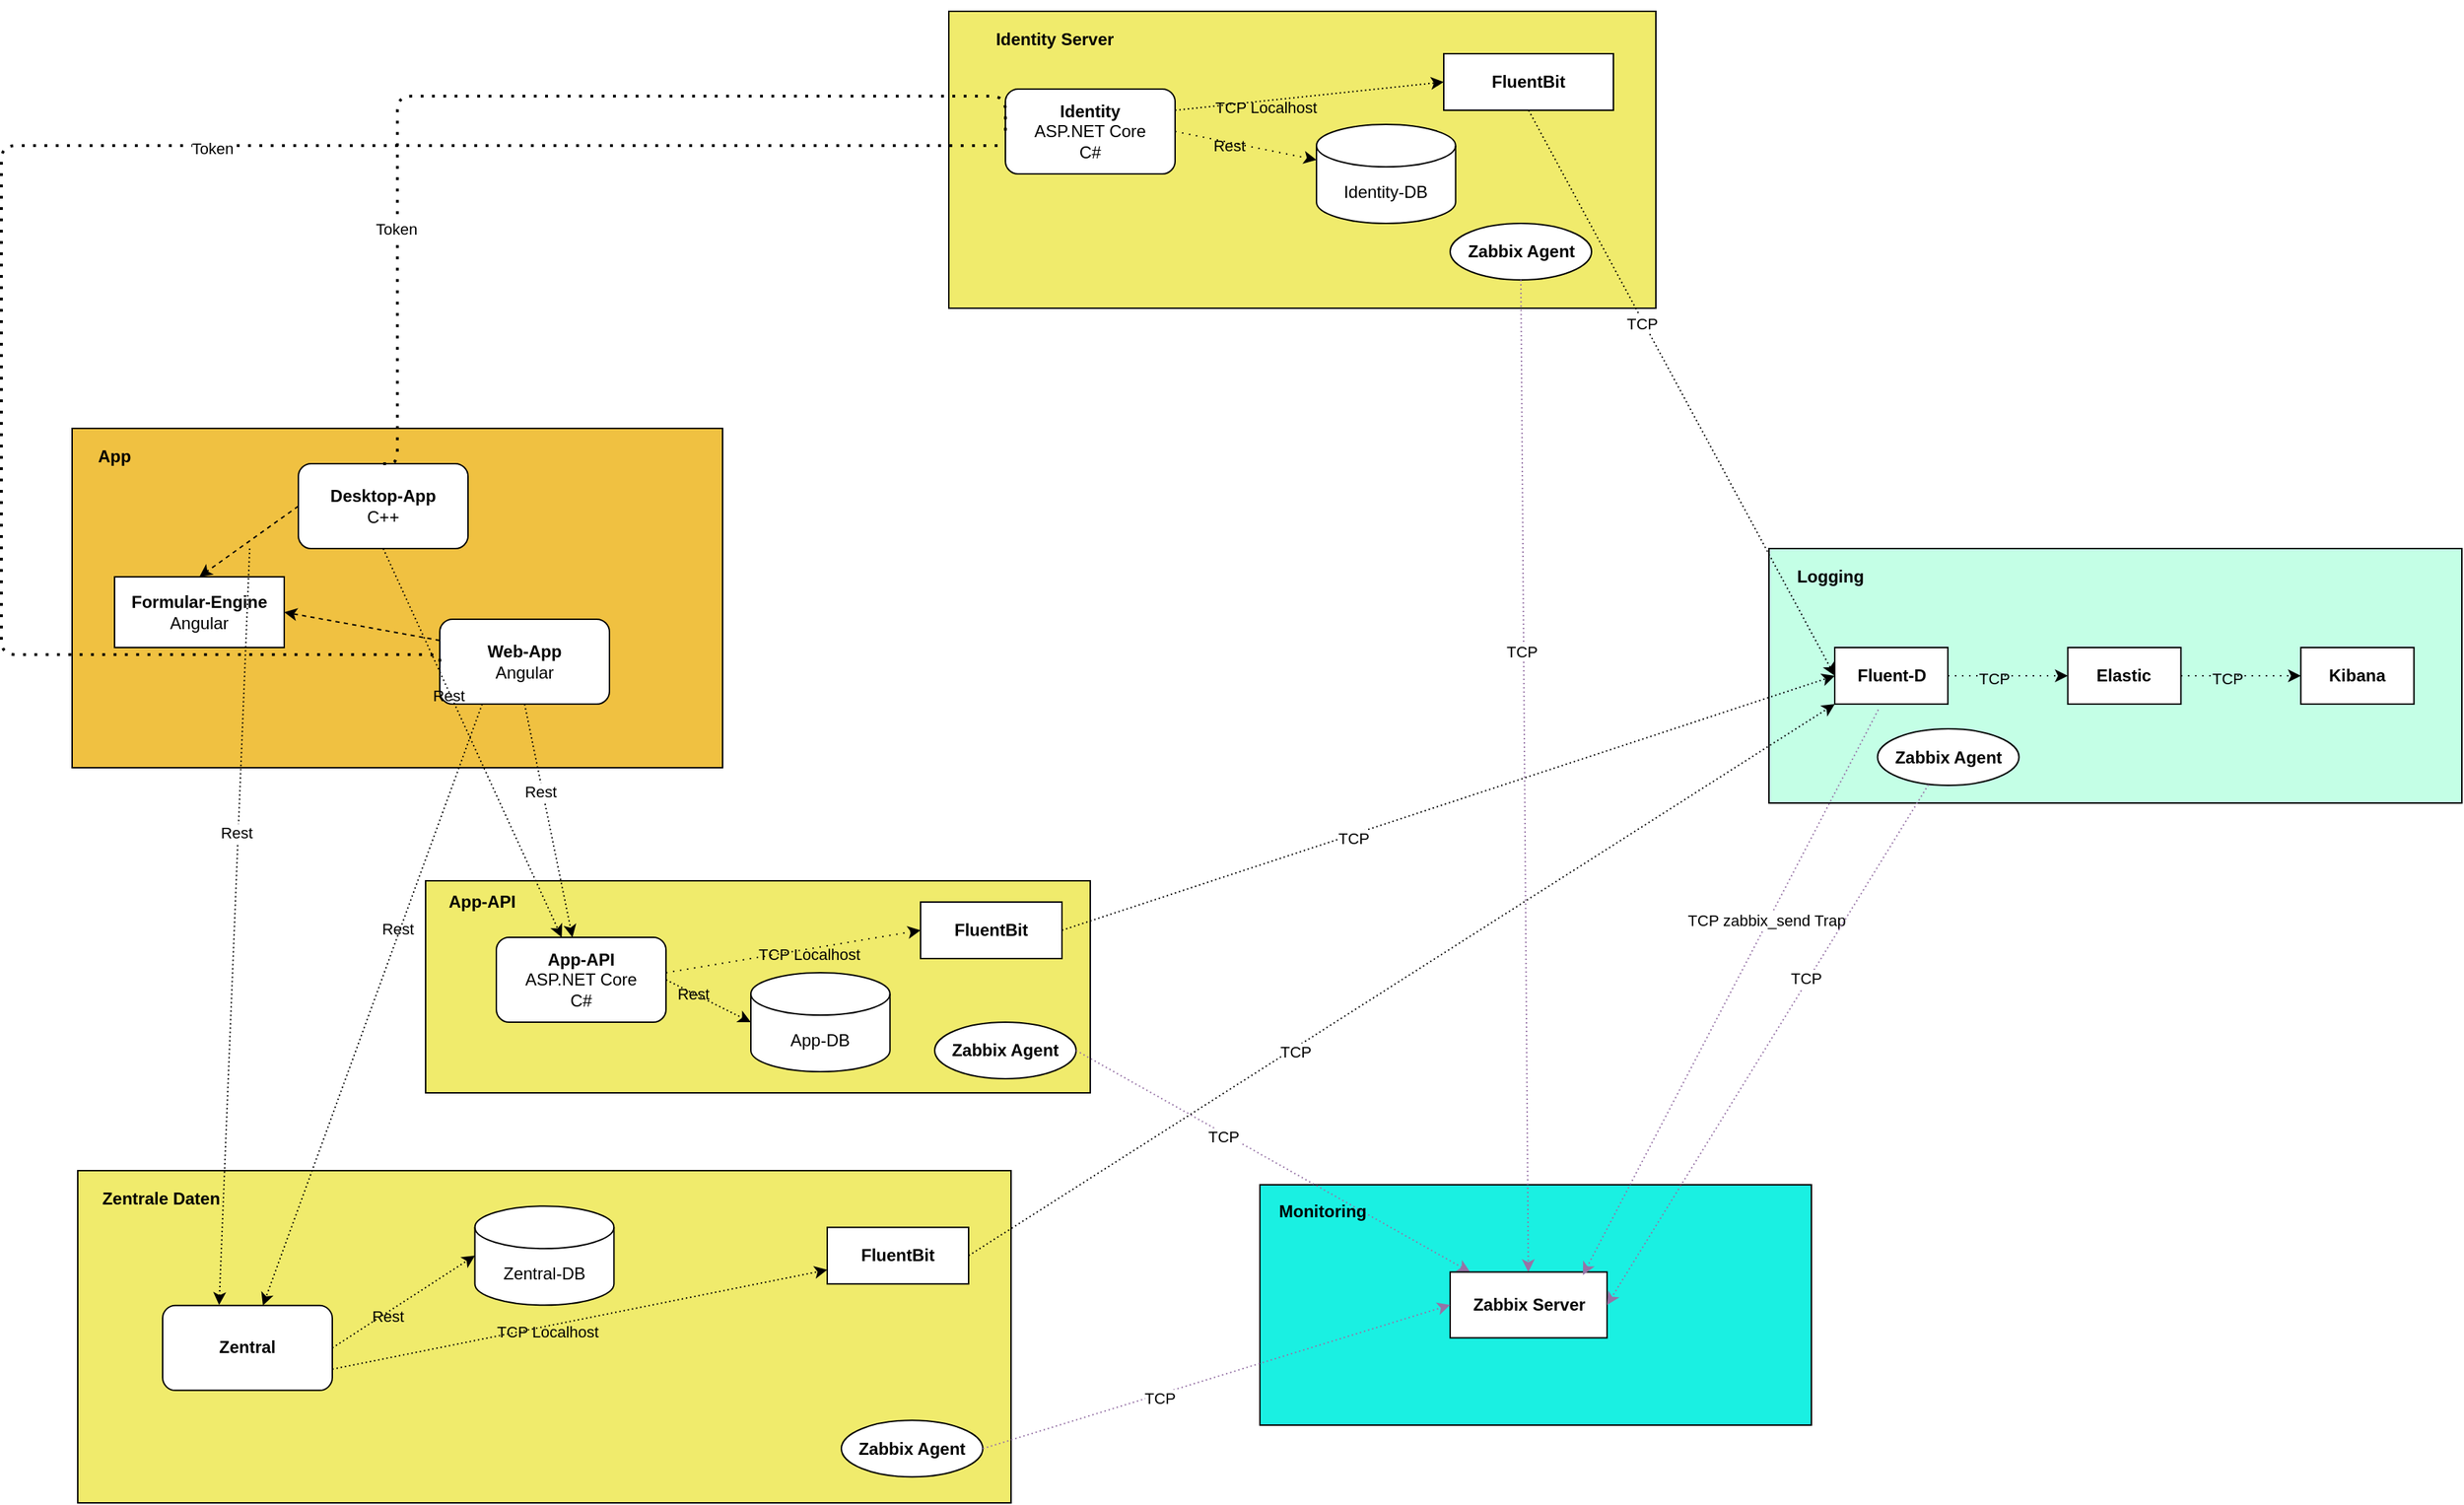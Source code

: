 <mxfile version="13.9.9" type="device"><diagram id="kgpKYQtTHZ0yAKxKKP6v" name="Page-1"><mxGraphModel dx="1722" dy="2351" grid="1" gridSize="10" guides="1" tooltips="1" connect="1" arrows="1" fold="1" page="1" pageScale="1" pageWidth="827" pageHeight="1169" math="0" shadow="0"><root><mxCell id="0"/><mxCell id="1" parent="0"/><mxCell id="4SQjoG3vrudGwumoFpq_-120" value="" style="rounded=0;whiteSpace=wrap;html=1;fillColor=#F0EB6C;" vertex="1" parent="1"><mxGeometry x="330" y="585" width="470" height="150" as="geometry"/></mxCell><mxCell id="8gRHf_TYqEZh0Na9rNfw-1" value="" style="rounded=0;whiteSpace=wrap;html=1;fillColor=#F0C141;" parent="1" vertex="1"><mxGeometry x="80" y="265" width="460" height="240" as="geometry"/></mxCell><mxCell id="8gRHf_TYqEZh0Na9rNfw-3" value="&lt;b&gt;Web-App&lt;/b&gt;&lt;br&gt;Angular" style="rounded=1;whiteSpace=wrap;html=1;" parent="1" vertex="1"><mxGeometry x="340" y="400" width="120" height="60" as="geometry"/></mxCell><mxCell id="8gRHf_TYqEZh0Na9rNfw-10" value="" style="rounded=0;whiteSpace=wrap;html=1;fillColor=#F0EB6C;fontStyle=4" parent="1" vertex="1"><mxGeometry x="700" y="-30" width="500" height="210" as="geometry"/></mxCell><mxCell id="4SQjoG3vrudGwumoFpq_-56" style="edgeStyle=none;rounded=0;orthogonalLoop=1;jettySize=auto;html=1;exitX=1;exitY=0.5;exitDx=0;exitDy=0;dashed=1;dashPattern=1 4;" edge="1" parent="1" source="8gRHf_TYqEZh0Na9rNfw-11" target="4SQjoG3vrudGwumoFpq_-32"><mxGeometry relative="1" as="geometry"/></mxCell><mxCell id="4SQjoG3vrudGwumoFpq_-57" value="Rest" style="edgeLabel;html=1;align=center;verticalAlign=middle;resizable=0;points=[];labelBackgroundColor=none;" vertex="1" connectable="0" parent="4SQjoG3vrudGwumoFpq_-56"><mxGeometry x="-0.25" y="-2" relative="1" as="geometry"><mxPoint as="offset"/></mxGeometry></mxCell><mxCell id="8gRHf_TYqEZh0Na9rNfw-11" value="&lt;b&gt;Identity&lt;/b&gt;&lt;br&gt;ASP.NET Core&lt;br&gt;C#" style="rounded=1;whiteSpace=wrap;html=1;" parent="1" vertex="1"><mxGeometry x="740" y="25" width="120" height="60" as="geometry"/></mxCell><mxCell id="8gRHf_TYqEZh0Na9rNfw-59" value="&lt;b&gt;Desktop-App&lt;/b&gt;&lt;br&gt;C++" style="rounded=1;whiteSpace=wrap;html=1;" parent="1" vertex="1"><mxGeometry x="240" y="290" width="120" height="60" as="geometry"/></mxCell><mxCell id="8gRHf_TYqEZh0Na9rNfw-75" value="Formular-Engine&lt;br&gt;&lt;span style=&quot;font-weight: normal&quot;&gt;Angular&lt;/span&gt;" style="rounded=0;whiteSpace=wrap;html=1;fontStyle=1" parent="1" vertex="1"><mxGeometry x="110" y="370" width="120" height="50" as="geometry"/></mxCell><mxCell id="4SQjoG3vrudGwumoFpq_-14" style="edgeStyle=none;rounded=0;orthogonalLoop=1;jettySize=auto;html=1;exitX=0;exitY=0;exitDx=0;exitDy=0;" edge="1" parent="1" source="8gRHf_TYqEZh0Na9rNfw-10" target="8gRHf_TYqEZh0Na9rNfw-10"><mxGeometry relative="1" as="geometry"/></mxCell><mxCell id="4SQjoG3vrudGwumoFpq_-15" style="edgeStyle=none;rounded=0;orthogonalLoop=1;jettySize=auto;html=1;exitX=1;exitY=1;exitDx=0;exitDy=0;" edge="1" parent="1" source="8gRHf_TYqEZh0Na9rNfw-10" target="8gRHf_TYqEZh0Na9rNfw-10"><mxGeometry relative="1" as="geometry"/></mxCell><mxCell id="4SQjoG3vrudGwumoFpq_-16" style="edgeStyle=none;rounded=0;orthogonalLoop=1;jettySize=auto;html=1;exitX=1;exitY=0.5;exitDx=0;exitDy=0;" edge="1" parent="1" source="8gRHf_TYqEZh0Na9rNfw-10" target="8gRHf_TYqEZh0Na9rNfw-10"><mxGeometry relative="1" as="geometry"/></mxCell><mxCell id="4SQjoG3vrudGwumoFpq_-30" value="&lt;b&gt;App&lt;/b&gt;" style="text;html=1;strokeColor=none;fillColor=none;align=center;verticalAlign=middle;whiteSpace=wrap;rounded=0;" vertex="1" parent="1"><mxGeometry x="90" y="275" width="40" height="20" as="geometry"/></mxCell><mxCell id="4SQjoG3vrudGwumoFpq_-32" value="Identity-DB" style="shape=cylinder3;whiteSpace=wrap;html=1;boundedLbl=1;backgroundOutline=1;size=15;" vertex="1" parent="1"><mxGeometry x="960" y="50" width="98.37" height="70" as="geometry"/></mxCell><mxCell id="4SQjoG3vrudGwumoFpq_-37" value="&lt;b&gt;FluentBit&lt;/b&gt;" style="rounded=0;whiteSpace=wrap;html=1;" vertex="1" parent="1"><mxGeometry x="1050" width="120" height="40" as="geometry"/></mxCell><mxCell id="4SQjoG3vrudGwumoFpq_-39" value="&lt;b&gt;FluentBit&lt;/b&gt;" style="rounded=0;whiteSpace=wrap;html=1;" vertex="1" parent="1"><mxGeometry x="680" y="600" width="100" height="40" as="geometry"/></mxCell><mxCell id="4SQjoG3vrudGwumoFpq_-43" value="&lt;b&gt;Zabbix Agent&lt;/b&gt;" style="ellipse;whiteSpace=wrap;html=1;" vertex="1" parent="1"><mxGeometry x="1054.53" y="120" width="100" height="40" as="geometry"/></mxCell><mxCell id="4SQjoG3vrudGwumoFpq_-44" value="&lt;b&gt;Zabbix Agent&lt;/b&gt;" style="ellipse;whiteSpace=wrap;html=1;" vertex="1" parent="1"><mxGeometry x="690" y="685" width="100" height="40" as="geometry"/></mxCell><mxCell id="4SQjoG3vrudGwumoFpq_-47" value="" style="rounded=0;whiteSpace=wrap;html=1;fillColor=#1AF0E2;" vertex="1" connectable="0" parent="1"><mxGeometry x="920" y="800" width="390" height="170" as="geometry"/></mxCell><mxCell id="4SQjoG3vrudGwumoFpq_-48" value="&lt;b&gt;Identity Server&lt;/b&gt;" style="text;html=1;strokeColor=none;fillColor=none;align=center;verticalAlign=middle;whiteSpace=wrap;rounded=0;" vertex="1" parent="1"><mxGeometry x="720" y="-20" width="110" height="20" as="geometry"/></mxCell><mxCell id="4SQjoG3vrudGwumoFpq_-65" style="edgeStyle=none;rounded=0;orthogonalLoop=1;jettySize=auto;html=1;exitX=1;exitY=0.5;exitDx=0;exitDy=0;fillColor=#e1d5e7;strokeColor=#9673a6;dashed=1;dashPattern=1 2;" edge="1" parent="1" source="4SQjoG3vrudGwumoFpq_-44" target="8gRHf_TYqEZh0Na9rNfw-40"><mxGeometry relative="1" as="geometry"><mxPoint x="870" y="65" as="sourcePoint"/><mxPoint x="990" y="65" as="targetPoint"/></mxGeometry></mxCell><mxCell id="4SQjoG3vrudGwumoFpq_-66" value="TCP" style="edgeLabel;html=1;align=center;verticalAlign=middle;resizable=0;points=[];" vertex="1" connectable="0" parent="4SQjoG3vrudGwumoFpq_-65"><mxGeometry x="-0.25" y="-2" relative="1" as="geometry"><mxPoint as="offset"/></mxGeometry></mxCell><mxCell id="4SQjoG3vrudGwumoFpq_-67" style="edgeStyle=none;rounded=0;orthogonalLoop=1;jettySize=auto;html=1;exitX=0.5;exitY=1;exitDx=0;exitDy=0;fillColor=#e1d5e7;strokeColor=#9673a6;dashed=1;dashPattern=1 2;" edge="1" parent="1" source="4SQjoG3vrudGwumoFpq_-43" target="8gRHf_TYqEZh0Na9rNfw-40"><mxGeometry relative="1" as="geometry"><mxPoint x="880" y="75" as="sourcePoint"/><mxPoint x="1000" y="75" as="targetPoint"/></mxGeometry></mxCell><mxCell id="4SQjoG3vrudGwumoFpq_-68" value="TCP" style="edgeLabel;html=1;align=center;verticalAlign=middle;resizable=0;points=[];" vertex="1" connectable="0" parent="4SQjoG3vrudGwumoFpq_-67"><mxGeometry x="-0.25" y="-2" relative="1" as="geometry"><mxPoint as="offset"/></mxGeometry></mxCell><mxCell id="4SQjoG3vrudGwumoFpq_-90" style="edgeStyle=none;rounded=0;orthogonalLoop=1;jettySize=auto;html=1;entryX=0;entryY=0.5;entryDx=0;entryDy=0;dashed=1;dashPattern=1 4;" edge="1" parent="1" target="4SQjoG3vrudGwumoFpq_-39"><mxGeometry relative="1" as="geometry"><mxPoint x="500" y="650" as="sourcePoint"/><mxPoint x="598.5" y="700.717" as="targetPoint"/></mxGeometry></mxCell><mxCell id="4SQjoG3vrudGwumoFpq_-103" value="TCP Localhost" style="edgeLabel;html=1;align=center;verticalAlign=middle;resizable=0;points=[];labelBackgroundColor=none;" vertex="1" connectable="0" parent="4SQjoG3vrudGwumoFpq_-90"><mxGeometry x="0.114" y="-3" relative="1" as="geometry"><mxPoint as="offset"/></mxGeometry></mxCell><mxCell id="4SQjoG3vrudGwumoFpq_-92" value="" style="edgeStyle=none;rounded=0;orthogonalLoop=1;jettySize=auto;html=1;exitX=1;exitY=0.25;exitDx=0;exitDy=0;entryX=0;entryY=0.5;entryDx=0;entryDy=0;dashed=1;dashPattern=1 2;" edge="1" parent="1" source="8gRHf_TYqEZh0Na9rNfw-11" target="4SQjoG3vrudGwumoFpq_-37"><mxGeometry relative="1" as="geometry"><mxPoint x="807.96" y="86.98" as="sourcePoint"/><mxPoint x="810.96" y="111" as="targetPoint"/></mxGeometry></mxCell><mxCell id="4SQjoG3vrudGwumoFpq_-129" value="TCP Localhost" style="edgeLabel;html=1;align=center;verticalAlign=middle;resizable=0;points=[];labelBackgroundColor=none;" vertex="1" connectable="0" parent="4SQjoG3vrudGwumoFpq_-92"><mxGeometry x="-0.33" y="-4" relative="1" as="geometry"><mxPoint as="offset"/></mxGeometry></mxCell><mxCell id="4SQjoG3vrudGwumoFpq_-94" value="" style="endArrow=none;dashed=1;html=1;dashPattern=1 3;strokeWidth=2;entryX=0;entryY=0.5;entryDx=0;entryDy=0;exitX=0.5;exitY=0;exitDx=0;exitDy=0;edgeStyle=orthogonalEdgeStyle;" edge="1" parent="1" source="8gRHf_TYqEZh0Na9rNfw-59" target="8gRHf_TYqEZh0Na9rNfw-11"><mxGeometry width="50" height="50" relative="1" as="geometry"><mxPoint x="1010" y="570" as="sourcePoint"/><mxPoint x="1060" y="520" as="targetPoint"/><Array as="points"><mxPoint x="310" y="30"/><mxPoint x="740" y="30"/></Array></mxGeometry></mxCell><mxCell id="4SQjoG3vrudGwumoFpq_-102" value="Token" style="edgeLabel;html=1;align=center;verticalAlign=middle;resizable=0;points=[];" vertex="1" connectable="0" parent="4SQjoG3vrudGwumoFpq_-94"><mxGeometry x="-0.514" y="1" relative="1" as="geometry"><mxPoint as="offset"/></mxGeometry></mxCell><mxCell id="4SQjoG3vrudGwumoFpq_-98" value="" style="endArrow=none;dashed=1;html=1;dashPattern=1 3;strokeWidth=2;exitX=0;exitY=0.5;exitDx=0;exitDy=0;edgeStyle=orthogonalEdgeStyle;" edge="1" parent="1" source="8gRHf_TYqEZh0Na9rNfw-3"><mxGeometry width="50" height="50" relative="1" as="geometry"><mxPoint x="320" y="307.5" as="sourcePoint"/><mxPoint x="740" y="65" as="targetPoint"/><Array as="points"><mxPoint x="30" y="425"/><mxPoint x="30" y="65"/></Array></mxGeometry></mxCell><mxCell id="4SQjoG3vrudGwumoFpq_-101" value="Token" style="edgeLabel;html=1;align=center;verticalAlign=middle;resizable=0;points=[];" vertex="1" connectable="0" parent="4SQjoG3vrudGwumoFpq_-98"><mxGeometry x="0.189" y="-2" relative="1" as="geometry"><mxPoint as="offset"/></mxGeometry></mxCell><mxCell id="4SQjoG3vrudGwumoFpq_-111" value="" style="endArrow=classic;html=1;entryX=1;entryY=0.5;entryDx=0;entryDy=0;dashed=1;exitX=0;exitY=0.25;exitDx=0;exitDy=0;" edge="1" parent="1" source="8gRHf_TYqEZh0Na9rNfw-3" target="8gRHf_TYqEZh0Na9rNfw-75"><mxGeometry width="50" height="50" relative="1" as="geometry"><mxPoint x="750" y="570" as="sourcePoint"/><mxPoint x="800" y="520" as="targetPoint"/></mxGeometry></mxCell><mxCell id="8gRHf_TYqEZh0Na9rNfw-39" value="Monitoring&lt;br&gt;" style="text;html=1;strokeColor=none;fillColor=none;align=center;verticalAlign=middle;whiteSpace=wrap;rounded=0;fontStyle=1" parent="1" vertex="1"><mxGeometry x="900" y="806.873" width="129.434" height="23.265" as="geometry"/></mxCell><mxCell id="8gRHf_TYqEZh0Na9rNfw-40" value="&lt;b&gt;Zabbix Server&lt;/b&gt;" style="rounded=0;whiteSpace=wrap;html=1;" parent="1" vertex="1"><mxGeometry x="1054.53" y="861.731" width="110.943" height="46.531" as="geometry"/></mxCell><mxCell id="4SQjoG3vrudGwumoFpq_-115" value="" style="endArrow=classic;html=1;entryX=0.5;entryY=0;entryDx=0;entryDy=0;dashed=1;exitX=0;exitY=0.5;exitDx=0;exitDy=0;" edge="1" parent="1" source="8gRHf_TYqEZh0Na9rNfw-59" target="8gRHf_TYqEZh0Na9rNfw-75"><mxGeometry width="50" height="50" relative="1" as="geometry"><mxPoint x="320" y="425" as="sourcePoint"/><mxPoint x="230" y="395" as="targetPoint"/></mxGeometry></mxCell><mxCell id="4SQjoG3vrudGwumoFpq_-117" style="edgeStyle=none;rounded=0;orthogonalLoop=1;jettySize=auto;html=1;exitX=0.5;exitY=1;exitDx=0;exitDy=0;dashed=1;dashPattern=1 2;" edge="1" parent="1" source="8gRHf_TYqEZh0Na9rNfw-59" target="4SQjoG3vrudGwumoFpq_-121"><mxGeometry relative="1" as="geometry"><mxPoint x="380" y="470" as="sourcePoint"/><mxPoint x="227.04" y="661.99" as="targetPoint"/></mxGeometry></mxCell><mxCell id="4SQjoG3vrudGwumoFpq_-118" value="Rest" style="edgeLabel;html=1;align=center;verticalAlign=middle;resizable=0;points=[];labelBackgroundColor=none;" vertex="1" connectable="0" parent="4SQjoG3vrudGwumoFpq_-117"><mxGeometry x="-0.25" y="-2" relative="1" as="geometry"><mxPoint as="offset"/></mxGeometry></mxCell><mxCell id="4SQjoG3vrudGwumoFpq_-113" style="edgeStyle=none;rounded=0;orthogonalLoop=1;jettySize=auto;html=1;exitX=0.5;exitY=1;exitDx=0;exitDy=0;dashed=1;dashPattern=1 2;" edge="1" parent="1" source="8gRHf_TYqEZh0Na9rNfw-3" target="4SQjoG3vrudGwumoFpq_-121"><mxGeometry relative="1" as="geometry"><mxPoint x="720" y="360" as="sourcePoint"/><mxPoint x="1396.515" y="450" as="targetPoint"/></mxGeometry></mxCell><mxCell id="4SQjoG3vrudGwumoFpq_-114" value="Rest" style="edgeLabel;html=1;align=center;verticalAlign=middle;resizable=0;points=[];" vertex="1" connectable="0" parent="4SQjoG3vrudGwumoFpq_-113"><mxGeometry x="-0.25" y="-2" relative="1" as="geometry"><mxPoint as="offset"/></mxGeometry></mxCell><mxCell id="8gRHf_TYqEZh0Na9rNfw-7" value="" style="rounded=0;whiteSpace=wrap;html=1;fillColor=#F0EB6C;" parent="1" vertex="1"><mxGeometry x="84" y="790" width="660" height="235" as="geometry"/></mxCell><mxCell id="8gRHf_TYqEZh0Na9rNfw-8" value="&lt;b&gt;Zentral&lt;/b&gt;" style="rounded=1;whiteSpace=wrap;html=1;" parent="1" vertex="1"><mxGeometry x="144" y="885.43" width="120" height="60" as="geometry"/></mxCell><mxCell id="4SQjoG3vrudGwumoFpq_-25" value="Zentral-DB" style="shape=cylinder3;whiteSpace=wrap;html=1;boundedLbl=1;backgroundOutline=1;size=15;" vertex="1" parent="1"><mxGeometry x="364.82" y="815.14" width="98.37" height="70" as="geometry"/></mxCell><mxCell id="4SQjoG3vrudGwumoFpq_-31" value="&lt;b&gt;Zentrale Daten&lt;/b&gt;" style="text;html=1;strokeColor=none;fillColor=none;align=center;verticalAlign=middle;whiteSpace=wrap;rounded=0;" vertex="1" parent="1"><mxGeometry x="90" y="800" width="105.99" height="20" as="geometry"/></mxCell><mxCell id="4SQjoG3vrudGwumoFpq_-38" value="&lt;b&gt;FluentBit&lt;/b&gt;" style="rounded=0;whiteSpace=wrap;html=1;" vertex="1" parent="1"><mxGeometry x="614" y="830.14" width="100" height="40" as="geometry"/></mxCell><mxCell id="4SQjoG3vrudGwumoFpq_-45" value="&lt;b&gt;Zabbix Agent&lt;/b&gt;" style="ellipse;whiteSpace=wrap;html=1;" vertex="1" parent="1"><mxGeometry x="624" y="966.63" width="100" height="40" as="geometry"/></mxCell><mxCell id="4SQjoG3vrudGwumoFpq_-62" style="edgeStyle=none;rounded=0;orthogonalLoop=1;jettySize=auto;html=1;exitX=1;exitY=0.5;exitDx=0;exitDy=0;entryX=0;entryY=0.5;entryDx=0;entryDy=0;entryPerimeter=0;dashed=1;dashPattern=1 2;" edge="1" parent="1" source="8gRHf_TYqEZh0Na9rNfw-8" target="4SQjoG3vrudGwumoFpq_-25"><mxGeometry x="84" y="790" as="geometry"><mxPoint x="874" y="300" as="sourcePoint"/><mxPoint x="994" y="300" as="targetPoint"/></mxGeometry></mxCell><mxCell id="4SQjoG3vrudGwumoFpq_-63" value="Rest" style="edgeLabel;html=1;align=center;verticalAlign=middle;resizable=0;points=[];labelBackgroundColor=none;" vertex="1" connectable="0" parent="4SQjoG3vrudGwumoFpq_-62"><mxGeometry x="-0.25" y="-2" relative="1" as="geometry"><mxPoint as="offset"/></mxGeometry></mxCell><mxCell id="4SQjoG3vrudGwumoFpq_-87" style="edgeStyle=none;rounded=0;orthogonalLoop=1;jettySize=auto;html=1;exitX=1;exitY=0.75;exitDx=0;exitDy=0;dashed=1;dashPattern=1 2;" edge="1" parent="1" source="8gRHf_TYqEZh0Na9rNfw-8" target="4SQjoG3vrudGwumoFpq_-38"><mxGeometry x="84" y="790" as="geometry"><mxPoint x="274" y="925.43" as="sourcePoint"/><mxPoint x="374.82" y="860.285" as="targetPoint"/></mxGeometry></mxCell><mxCell id="4SQjoG3vrudGwumoFpq_-89" value="TCP Localhost" style="edgeLabel;html=1;align=center;verticalAlign=middle;resizable=0;points=[];labelBackgroundColor=none;" vertex="1" connectable="0" parent="4SQjoG3vrudGwumoFpq_-87"><mxGeometry x="-0.136" y="-4" relative="1" as="geometry"><mxPoint as="offset"/></mxGeometry></mxCell><mxCell id="4SQjoG3vrudGwumoFpq_-125" style="edgeStyle=none;rounded=0;orthogonalLoop=1;jettySize=auto;html=1;dashed=1;dashPattern=1 2;exitX=0.273;exitY=0.354;exitDx=0;exitDy=0;exitPerimeter=0;entryX=0.333;entryY=-0.007;entryDx=0;entryDy=0;entryPerimeter=0;" edge="1" parent="1" source="8gRHf_TYqEZh0Na9rNfw-1" target="8gRHf_TYqEZh0Na9rNfw-8"><mxGeometry relative="1" as="geometry"><mxPoint x="310" y="360" as="sourcePoint"/><mxPoint x="400.164" y="635" as="targetPoint"/></mxGeometry></mxCell><mxCell id="4SQjoG3vrudGwumoFpq_-126" value="Rest" style="edgeLabel;html=1;align=center;verticalAlign=middle;resizable=0;points=[];" vertex="1" connectable="0" parent="4SQjoG3vrudGwumoFpq_-125"><mxGeometry x="-0.25" y="-2" relative="1" as="geometry"><mxPoint as="offset"/></mxGeometry></mxCell><mxCell id="4SQjoG3vrudGwumoFpq_-127" style="edgeStyle=none;rounded=0;orthogonalLoop=1;jettySize=auto;html=1;dashed=1;dashPattern=1 2;exitX=0.25;exitY=1;exitDx=0;exitDy=0;" edge="1" parent="1" source="8gRHf_TYqEZh0Na9rNfw-3" target="8gRHf_TYqEZh0Na9rNfw-8"><mxGeometry relative="1" as="geometry"><mxPoint x="270.18" y="359.96" as="sourcePoint"/><mxPoint x="200" y="880" as="targetPoint"/></mxGeometry></mxCell><mxCell id="4SQjoG3vrudGwumoFpq_-128" value="Rest" style="edgeLabel;html=1;align=center;verticalAlign=middle;resizable=0;points=[];labelBackgroundColor=none;" vertex="1" connectable="0" parent="4SQjoG3vrudGwumoFpq_-127"><mxGeometry x="-0.25" y="-2" relative="1" as="geometry"><mxPoint as="offset"/></mxGeometry></mxCell><mxCell id="4SQjoG3vrudGwumoFpq_-77" style="edgeStyle=none;rounded=0;orthogonalLoop=1;jettySize=auto;html=1;exitX=1;exitY=0.5;exitDx=0;exitDy=0;fillColor=#e1d5e7;strokeColor=#9673a6;dashed=1;dashPattern=1 2;entryX=0;entryY=0.5;entryDx=0;entryDy=0;" edge="1" parent="1" source="4SQjoG3vrudGwumoFpq_-45" target="8gRHf_TYqEZh0Na9rNfw-40"><mxGeometry relative="1" as="geometry"><mxPoint x="1130" y="180" as="sourcePoint"/><mxPoint x="1090" y="883" as="targetPoint"/></mxGeometry></mxCell><mxCell id="4SQjoG3vrudGwumoFpq_-78" value="TCP" style="edgeLabel;html=1;align=center;verticalAlign=middle;resizable=0;points=[];" vertex="1" connectable="0" parent="4SQjoG3vrudGwumoFpq_-77"><mxGeometry x="-0.25" y="-2" relative="1" as="geometry"><mxPoint as="offset"/></mxGeometry></mxCell><mxCell id="4SQjoG3vrudGwumoFpq_-131" value="" style="group" vertex="1" connectable="0" parent="1"><mxGeometry x="1280" y="350" width="490" height="180" as="geometry"/></mxCell><mxCell id="4SQjoG3vrudGwumoFpq_-9" value="" style="rounded=0;whiteSpace=wrap;html=1;fillColor=#C4FFE6;" vertex="1" parent="4SQjoG3vrudGwumoFpq_-131"><mxGeometry width="490" height="180" as="geometry"/></mxCell><mxCell id="4SQjoG3vrudGwumoFpq_-10" value="&lt;b&gt;Logging&lt;/b&gt;" style="text;html=1;strokeColor=none;fillColor=none;align=center;verticalAlign=middle;whiteSpace=wrap;rounded=0;" vertex="1" parent="4SQjoG3vrudGwumoFpq_-131"><mxGeometry x="19.995" y="10" width="46.791" height="20" as="geometry"/></mxCell><mxCell id="4SQjoG3vrudGwumoFpq_-36" value="&lt;b&gt;Fluent-D&lt;/b&gt;" style="rounded=0;whiteSpace=wrap;html=1;" vertex="1" parent="4SQjoG3vrudGwumoFpq_-131"><mxGeometry x="46.515" y="70.0" width="80" height="40" as="geometry"/></mxCell><mxCell id="4SQjoG3vrudGwumoFpq_-40" value="&lt;b&gt;Elastic&lt;br&gt;&lt;/b&gt;" style="rounded=0;whiteSpace=wrap;html=1;" vertex="1" parent="4SQjoG3vrudGwumoFpq_-131"><mxGeometry x="211.31" y="70.0" width="80" height="40" as="geometry"/></mxCell><mxCell id="4SQjoG3vrudGwumoFpq_-42" value="&lt;b&gt;Kibana&lt;/b&gt;" style="rounded=0;whiteSpace=wrap;html=1;" vertex="1" parent="4SQjoG3vrudGwumoFpq_-131"><mxGeometry x="376.12" y="70.0" width="80" height="40" as="geometry"/></mxCell><mxCell id="4SQjoG3vrudGwumoFpq_-50" value="&lt;b&gt;Zabbix Agent&lt;/b&gt;" style="ellipse;whiteSpace=wrap;html=1;" vertex="1" parent="4SQjoG3vrudGwumoFpq_-131"><mxGeometry x="76.79" y="127.5" width="100" height="40" as="geometry"/></mxCell><mxCell id="4SQjoG3vrudGwumoFpq_-81" style="edgeStyle=none;rounded=0;orthogonalLoop=1;jettySize=auto;html=1;exitX=1;exitY=0.5;exitDx=0;exitDy=0;entryX=0;entryY=0.5;entryDx=0;entryDy=0;dashed=1;dashPattern=1 4;" edge="1" parent="4SQjoG3vrudGwumoFpq_-131" source="4SQjoG3vrudGwumoFpq_-36" target="4SQjoG3vrudGwumoFpq_-40"><mxGeometry x="10" y="5" as="geometry"><mxPoint x="-460" y="-275" as="sourcePoint"/><mxPoint x="-340" y="-275" as="targetPoint"/></mxGeometry></mxCell><mxCell id="4SQjoG3vrudGwumoFpq_-82" value="TCP" style="edgeLabel;html=1;align=center;verticalAlign=middle;resizable=0;points=[];labelBackgroundColor=none;" vertex="1" connectable="0" parent="4SQjoG3vrudGwumoFpq_-81"><mxGeometry x="-0.25" y="-2" relative="1" as="geometry"><mxPoint as="offset"/></mxGeometry></mxCell><mxCell id="4SQjoG3vrudGwumoFpq_-79" style="edgeStyle=none;rounded=0;orthogonalLoop=1;jettySize=auto;html=1;exitX=1;exitY=0.5;exitDx=0;exitDy=0;entryX=0;entryY=0.5;entryDx=0;entryDy=0;labelBackgroundColor=none;dashed=1;dashPattern=1 4;" edge="1" parent="4SQjoG3vrudGwumoFpq_-131" source="4SQjoG3vrudGwumoFpq_-40" target="4SQjoG3vrudGwumoFpq_-42"><mxGeometry x="10" y="5" as="geometry"><mxPoint x="-470" y="-285" as="sourcePoint"/><mxPoint x="-350" y="-285" as="targetPoint"/></mxGeometry></mxCell><mxCell id="4SQjoG3vrudGwumoFpq_-80" value="TCP" style="edgeLabel;html=1;align=center;verticalAlign=middle;resizable=0;points=[];labelBackgroundColor=none;" vertex="1" connectable="0" parent="4SQjoG3vrudGwumoFpq_-79"><mxGeometry x="-0.25" y="-2" relative="1" as="geometry"><mxPoint as="offset"/></mxGeometry></mxCell><mxCell id="4SQjoG3vrudGwumoFpq_-106" style="edgeStyle=none;rounded=0;orthogonalLoop=1;jettySize=auto;html=1;exitX=0.385;exitY=1.1;exitDx=0;exitDy=0;entryX=0.846;entryY=0.045;entryDx=0;entryDy=0;fillColor=#e1d5e7;strokeColor=#9673a6;exitPerimeter=0;dashed=1;dashPattern=1 2;entryPerimeter=0;" edge="1" parent="1" source="4SQjoG3vrudGwumoFpq_-36" target="8gRHf_TYqEZh0Na9rNfw-40"><mxGeometry relative="1" as="geometry"><mxPoint x="1436" y="527.02" as="sourcePoint"/><mxPoint x="1098.113" y="810.476" as="targetPoint"/></mxGeometry></mxCell><mxCell id="4SQjoG3vrudGwumoFpq_-107" value="TCP zabbix_send Trap" style="edgeLabel;html=1;align=center;verticalAlign=middle;resizable=0;points=[];" vertex="1" connectable="0" parent="4SQjoG3vrudGwumoFpq_-106"><mxGeometry x="-0.25" y="-2" relative="1" as="geometry"><mxPoint as="offset"/></mxGeometry></mxCell><mxCell id="4SQjoG3vrudGwumoFpq_-75" style="edgeStyle=none;rounded=0;orthogonalLoop=1;jettySize=auto;html=1;exitX=0.36;exitY=0.988;exitDx=0;exitDy=0;entryX=1;entryY=0.5;entryDx=0;entryDy=0;fillColor=#e1d5e7;strokeColor=#9673a6;exitPerimeter=0;dashed=1;dashPattern=1 2;" edge="1" parent="1" source="4SQjoG3vrudGwumoFpq_-50" target="8gRHf_TYqEZh0Na9rNfw-40"><mxGeometry relative="1" as="geometry"><mxPoint x="1130" y="180" as="sourcePoint"/><mxPoint x="1045.149" y="792.381" as="targetPoint"/></mxGeometry></mxCell><mxCell id="4SQjoG3vrudGwumoFpq_-76" value="TCP" style="edgeLabel;html=1;align=center;verticalAlign=middle;resizable=0;points=[];" vertex="1" connectable="0" parent="4SQjoG3vrudGwumoFpq_-75"><mxGeometry x="-0.25" y="-2" relative="1" as="geometry"><mxPoint as="offset"/></mxGeometry></mxCell><mxCell id="4SQjoG3vrudGwumoFpq_-71" style="edgeStyle=none;rounded=0;orthogonalLoop=1;jettySize=auto;html=1;exitX=0.5;exitY=1;exitDx=0;exitDy=0;entryX=0;entryY=0.5;entryDx=0;entryDy=0;dashed=1;dashPattern=1 2;" edge="1" parent="1" source="4SQjoG3vrudGwumoFpq_-37" target="4SQjoG3vrudGwumoFpq_-36"><mxGeometry relative="1" as="geometry"><mxPoint x="900" y="95" as="sourcePoint"/><mxPoint x="1020" y="95" as="targetPoint"/></mxGeometry></mxCell><mxCell id="4SQjoG3vrudGwumoFpq_-72" value="TCP" style="edgeLabel;html=1;align=center;verticalAlign=middle;resizable=0;points=[];" vertex="1" connectable="0" parent="4SQjoG3vrudGwumoFpq_-71"><mxGeometry x="-0.25" y="-2" relative="1" as="geometry"><mxPoint as="offset"/></mxGeometry></mxCell><mxCell id="4SQjoG3vrudGwumoFpq_-73" style="edgeStyle=none;rounded=0;orthogonalLoop=1;jettySize=auto;html=1;exitX=1;exitY=0.5;exitDx=0;exitDy=0;entryX=0;entryY=0.5;entryDx=0;entryDy=0;dashed=1;dashPattern=1 2;" edge="1" parent="1" source="4SQjoG3vrudGwumoFpq_-39" target="4SQjoG3vrudGwumoFpq_-36"><mxGeometry relative="1" as="geometry"><mxPoint x="910" y="105" as="sourcePoint"/><mxPoint x="1030" y="105" as="targetPoint"/></mxGeometry></mxCell><mxCell id="4SQjoG3vrudGwumoFpq_-74" value="TCP" style="edgeLabel;html=1;align=center;verticalAlign=middle;resizable=0;points=[];" vertex="1" connectable="0" parent="4SQjoG3vrudGwumoFpq_-73"><mxGeometry x="-0.25" y="-2" relative="1" as="geometry"><mxPoint as="offset"/></mxGeometry></mxCell><mxCell id="4SQjoG3vrudGwumoFpq_-69" style="edgeStyle=none;rounded=0;orthogonalLoop=1;jettySize=auto;html=1;exitX=1;exitY=0.5;exitDx=0;exitDy=0;dashed=1;dashPattern=1 2;entryX=0;entryY=1;entryDx=0;entryDy=0;" edge="1" parent="1" source="4SQjoG3vrudGwumoFpq_-38" target="4SQjoG3vrudGwumoFpq_-36"><mxGeometry relative="1" as="geometry"><mxPoint x="890" y="85" as="sourcePoint"/><mxPoint x="1380" y="440" as="targetPoint"/></mxGeometry></mxCell><mxCell id="4SQjoG3vrudGwumoFpq_-70" value="TCP" style="edgeLabel;html=1;align=center;verticalAlign=middle;resizable=0;points=[];" vertex="1" connectable="0" parent="4SQjoG3vrudGwumoFpq_-69"><mxGeometry x="-0.25" y="-2" relative="1" as="geometry"><mxPoint as="offset"/></mxGeometry></mxCell><mxCell id="4SQjoG3vrudGwumoFpq_-24" value="App-DB" style="shape=cylinder3;whiteSpace=wrap;html=1;boundedLbl=1;backgroundOutline=1;size=15;" vertex="1" parent="1"><mxGeometry x="560" y="650" width="98.37" height="70" as="geometry"/></mxCell><mxCell id="4SQjoG3vrudGwumoFpq_-121" value="&lt;b&gt;App-API&lt;/b&gt;&lt;br&gt;ASP.NET Core&lt;br&gt;C#" style="rounded=1;whiteSpace=wrap;html=1;" vertex="1" parent="1"><mxGeometry x="380" y="625" width="120" height="60" as="geometry"/></mxCell><mxCell id="4SQjoG3vrudGwumoFpq_-122" value="" style="endArrow=classic;html=1;dashed=1;dashPattern=1 2;exitX=1;exitY=0.5;exitDx=0;exitDy=0;entryX=0;entryY=0.5;entryDx=0;entryDy=0;entryPerimeter=0;" edge="1" parent="1" source="4SQjoG3vrudGwumoFpq_-121" target="4SQjoG3vrudGwumoFpq_-24"><mxGeometry x="330" y="585" width="50" height="50" as="geometry"><mxPoint x="880" y="550" as="sourcePoint"/><mxPoint x="930" y="500" as="targetPoint"/></mxGeometry></mxCell><mxCell id="4SQjoG3vrudGwumoFpq_-130" value="Rest" style="edgeLabel;html=1;align=center;verticalAlign=middle;resizable=0;points=[];labelBackgroundColor=none;" vertex="1" connectable="0" parent="4SQjoG3vrudGwumoFpq_-122"><mxGeometry x="-0.367" relative="1" as="geometry"><mxPoint as="offset"/></mxGeometry></mxCell><mxCell id="4SQjoG3vrudGwumoFpq_-123" value="&lt;b&gt;App-API&lt;/b&gt;" style="text;html=1;strokeColor=none;fillColor=none;align=center;verticalAlign=middle;whiteSpace=wrap;rounded=0;" vertex="1" parent="1"><mxGeometry x="340" y="590" width="60" height="20" as="geometry"/></mxCell></root></mxGraphModel></diagram></mxfile>